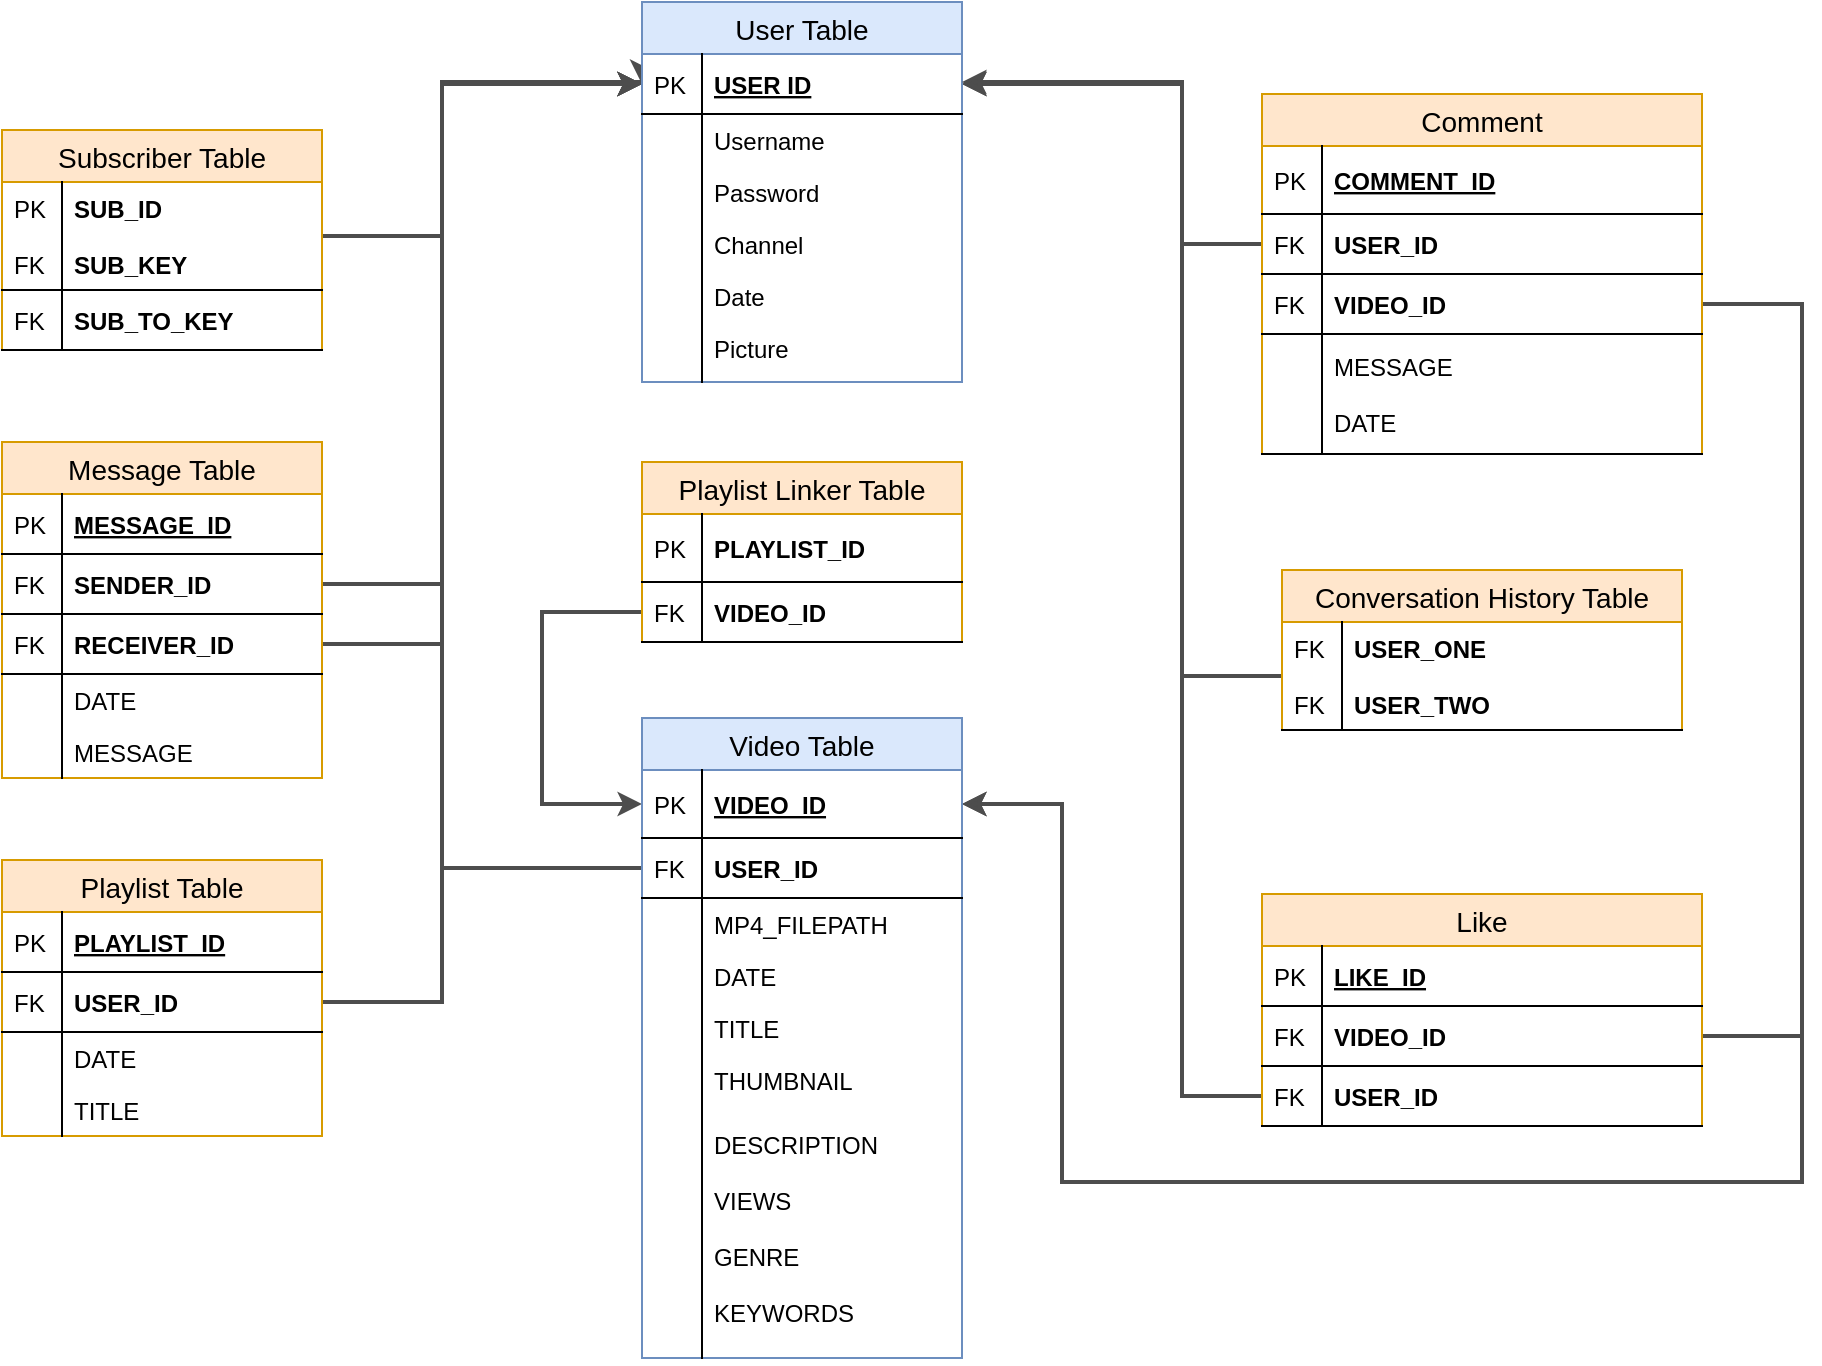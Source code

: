 <mxfile version="12.9.14" type="github">
  <diagram id="GVBNAt5z_RR89xEFtQZk" name="Page-1">
    <mxGraphModel dx="2272" dy="794" grid="1" gridSize="10" guides="1" tooltips="1" connect="1" arrows="1" fold="1" page="1" pageScale="1" pageWidth="850" pageHeight="1100" math="0" shadow="0">
      <root>
        <mxCell id="0" />
        <mxCell id="1" parent="0" />
        <mxCell id="QGnwpNtzlgSwknylTwxE-38" style="edgeStyle=orthogonalEdgeStyle;rounded=0;orthogonalLoop=1;jettySize=auto;html=1;exitX=0;exitY=0.5;exitDx=0;exitDy=0;fillColor=#dae8fc;strokeColor=#4D4D4D;strokeWidth=2;entryX=0;entryY=0.5;entryDx=0;entryDy=0;" parent="1" source="QGnwpNtzlgSwknylTwxE-36" target="QGnwpNtzlgSwknylTwxE-10" edge="1">
          <mxGeometry relative="1" as="geometry">
            <Array as="points">
              <mxPoint x="-10" y="563" />
              <mxPoint x="-10" y="171" />
            </Array>
            <mxPoint x="60" y="170" as="targetPoint" />
          </mxGeometry>
        </mxCell>
        <mxCell id="QGnwpNtzlgSwknylTwxE-90" style="edgeStyle=orthogonalEdgeStyle;rounded=0;orthogonalLoop=1;jettySize=auto;html=1;fillColor=#dae8fc;strokeColor=#4D4D4D;exitX=0;exitY=0.5;exitDx=0;exitDy=0;entryX=1;entryY=0.5;entryDx=0;entryDy=0;strokeWidth=2;" parent="1" source="QGnwpNtzlgSwknylTwxE-40" target="QGnwpNtzlgSwknylTwxE-10" edge="1">
          <mxGeometry relative="1" as="geometry">
            <mxPoint x="350" y="280" as="sourcePoint" />
            <mxPoint x="340" y="170" as="targetPoint" />
            <Array as="points">
              <mxPoint x="360" y="677" />
              <mxPoint x="360" y="171" />
            </Array>
          </mxGeometry>
        </mxCell>
        <mxCell id="QGnwpNtzlgSwknylTwxE-91" style="edgeStyle=orthogonalEdgeStyle;rounded=0;orthogonalLoop=1;jettySize=auto;html=1;fillColor=#dae8fc;strokeColor=#4D4D4D;entryX=1;entryY=0.5;entryDx=0;entryDy=0;strokeWidth=2;exitX=1;exitY=0.5;exitDx=0;exitDy=0;" parent="1" source="QGnwpNtzlgSwknylTwxE-52" target="QGnwpNtzlgSwknylTwxE-24" edge="1">
          <mxGeometry relative="1" as="geometry">
            <mxPoint x="720" y="721" as="sourcePoint" />
            <mxPoint x="345" y="610" as="targetPoint" />
            <Array as="points">
              <mxPoint x="670" y="647" />
              <mxPoint x="670" y="720" />
              <mxPoint x="300" y="720" />
              <mxPoint x="300" y="531" />
            </Array>
          </mxGeometry>
        </mxCell>
        <mxCell id="QGnwpNtzlgSwknylTwxE-92" style="edgeStyle=orthogonalEdgeStyle;rounded=0;orthogonalLoop=1;jettySize=auto;html=1;fillColor=#dae8fc;strokeColor=#4D4D4D;exitX=0;exitY=0.5;exitDx=0;exitDy=0;entryX=1;entryY=0.5;entryDx=0;entryDy=0;strokeWidth=2;" parent="1" source="QGnwpNtzlgSwknylTwxE-57" target="QGnwpNtzlgSwknylTwxE-10" edge="1">
          <mxGeometry relative="1" as="geometry">
            <mxPoint x="360" y="81" as="sourcePoint" />
            <mxPoint x="290" y="320" as="targetPoint" />
            <Array as="points">
              <mxPoint x="360" y="251" />
              <mxPoint x="360" y="171" />
            </Array>
          </mxGeometry>
        </mxCell>
        <mxCell id="QGnwpNtzlgSwknylTwxE-93" style="edgeStyle=orthogonalEdgeStyle;rounded=0;orthogonalLoop=1;jettySize=auto;html=1;fillColor=#dae8fc;strokeColor=#4D4D4D;entryX=1;entryY=0.5;entryDx=0;entryDy=0;exitX=1;exitY=0.5;exitDx=0;exitDy=0;strokeWidth=2;" parent="1" source="QGnwpNtzlgSwknylTwxE-59" target="QGnwpNtzlgSwknylTwxE-24" edge="1">
          <mxGeometry relative="1" as="geometry">
            <mxPoint x="670" y="230" as="sourcePoint" />
            <mxPoint x="330" y="490" as="targetPoint" />
            <Array as="points">
              <mxPoint x="670" y="281" />
              <mxPoint x="670" y="720" />
              <mxPoint x="300" y="720" />
              <mxPoint x="300" y="531" />
            </Array>
          </mxGeometry>
        </mxCell>
        <mxCell id="QGnwpNtzlgSwknylTwxE-94" style="edgeStyle=orthogonalEdgeStyle;rounded=0;orthogonalLoop=1;jettySize=auto;html=1;fillColor=#dae8fc;strokeColor=#4D4D4D;exitX=1;exitY=0.5;exitDx=0;exitDy=0;entryX=0;entryY=0.5;entryDx=0;entryDy=0;strokeWidth=2;" parent="1" source="QGnwpNtzlgSwknylTwxE-74" target="QGnwpNtzlgSwknylTwxE-10" edge="1">
          <mxGeometry relative="1" as="geometry">
            <mxPoint x="-120" y="140" as="sourcePoint" />
            <mxPoint y="230" as="targetPoint" />
            <Array as="points">
              <mxPoint x="-10" y="247" />
              <mxPoint x="-10" y="171" />
            </Array>
          </mxGeometry>
        </mxCell>
        <mxCell id="QGnwpNtzlgSwknylTwxE-112" style="edgeStyle=orthogonalEdgeStyle;rounded=0;orthogonalLoop=1;jettySize=auto;html=1;fillColor=#dae8fc;strokeColor=#4D4D4D;entryX=0;entryY=0.5;entryDx=0;entryDy=0;strokeWidth=2;exitX=1;exitY=0.5;exitDx=0;exitDy=0;" parent="1" source="QGnwpNtzlgSwknylTwxE-97" target="QGnwpNtzlgSwknylTwxE-10" edge="1">
          <mxGeometry relative="1" as="geometry">
            <mxPoint x="60" y="431" as="sourcePoint" />
            <mxPoint x="70" y="240" as="targetPoint" />
            <Array as="points">
              <mxPoint x="-10" y="421" />
              <mxPoint x="-10" y="171" />
            </Array>
          </mxGeometry>
        </mxCell>
        <mxCell id="QGnwpNtzlgSwknylTwxE-113" style="edgeStyle=orthogonalEdgeStyle;rounded=0;orthogonalLoop=1;jettySize=auto;html=1;fillColor=#dae8fc;strokeColor=#4D4D4D;exitX=1;exitY=0.5;exitDx=0;exitDy=0;entryX=0;entryY=0.5;entryDx=0;entryDy=0;strokeWidth=2;" parent="1" source="QGnwpNtzlgSwknylTwxE-109" target="QGnwpNtzlgSwknylTwxE-10" edge="1">
          <mxGeometry relative="1" as="geometry">
            <mxPoint x="-140" y="471" as="sourcePoint" />
            <mxPoint x="50" y="471" as="targetPoint" />
            <Array as="points">
              <mxPoint x="-10" y="451" />
              <mxPoint x="-10" y="171" />
            </Array>
          </mxGeometry>
        </mxCell>
        <mxCell id="h4KeGBUBh9jGxI_q90jP-15" style="edgeStyle=orthogonalEdgeStyle;rounded=0;orthogonalLoop=1;jettySize=auto;html=1;fillColor=#dae8fc;strokeColor=#4D4D4D;exitX=1;exitY=0.5;exitDx=0;exitDy=0;entryX=0;entryY=0.5;entryDx=0;entryDy=0;strokeWidth=2;" parent="1" source="h4KeGBUBh9jGxI_q90jP-7" target="QGnwpNtzlgSwknylTwxE-10" edge="1">
          <mxGeometry relative="1" as="geometry">
            <mxPoint x="30" y="670" as="sourcePoint" />
            <mxPoint x="-40" y="240" as="targetPoint" />
            <Array as="points">
              <mxPoint x="-10" y="630" />
              <mxPoint x="-10" y="170" />
            </Array>
          </mxGeometry>
        </mxCell>
        <mxCell id="QGnwpNtzlgSwknylTwxE-9" value="User Table" style="swimlane;fontStyle=0;childLayout=stackLayout;horizontal=1;startSize=26;fillColor=#dae8fc;horizontalStack=0;resizeParent=1;resizeParentMax=0;resizeLast=0;collapsible=1;marginBottom=0;swimlaneFillColor=#ffffff;align=center;fontSize=14;strokeColor=#6c8ebf;" parent="1" vertex="1">
          <mxGeometry x="90" y="130" width="160" height="190" as="geometry" />
        </mxCell>
        <mxCell id="QGnwpNtzlgSwknylTwxE-10" value="USER ID" style="shape=partialRectangle;top=0;left=0;right=0;bottom=1;align=left;verticalAlign=middle;fillColor=none;spacingLeft=34;spacingRight=4;overflow=hidden;rotatable=0;points=[[0,0.5],[1,0.5]];portConstraint=eastwest;dropTarget=0;fontStyle=5;fontSize=12;" parent="QGnwpNtzlgSwknylTwxE-9" vertex="1">
          <mxGeometry y="26" width="160" height="30" as="geometry" />
        </mxCell>
        <mxCell id="QGnwpNtzlgSwknylTwxE-11" value="PK" style="shape=partialRectangle;top=0;left=0;bottom=0;fillColor=none;align=left;verticalAlign=middle;spacingLeft=4;spacingRight=4;overflow=hidden;rotatable=0;points=[];portConstraint=eastwest;part=1;fontSize=12;" parent="QGnwpNtzlgSwknylTwxE-10" vertex="1" connectable="0">
          <mxGeometry width="30" height="30" as="geometry" />
        </mxCell>
        <mxCell id="QGnwpNtzlgSwknylTwxE-12" value="Username" style="shape=partialRectangle;top=0;left=0;right=0;bottom=0;align=left;verticalAlign=top;fillColor=none;spacingLeft=34;spacingRight=4;overflow=hidden;rotatable=0;points=[[0,0.5],[1,0.5]];portConstraint=eastwest;dropTarget=0;fontSize=12;" parent="QGnwpNtzlgSwknylTwxE-9" vertex="1">
          <mxGeometry y="56" width="160" height="26" as="geometry" />
        </mxCell>
        <mxCell id="QGnwpNtzlgSwknylTwxE-13" value="" style="shape=partialRectangle;top=0;left=0;bottom=0;fillColor=none;align=left;verticalAlign=top;spacingLeft=4;spacingRight=4;overflow=hidden;rotatable=0;points=[];portConstraint=eastwest;part=1;fontSize=12;" parent="QGnwpNtzlgSwknylTwxE-12" vertex="1" connectable="0">
          <mxGeometry width="30" height="26" as="geometry" />
        </mxCell>
        <mxCell id="QGnwpNtzlgSwknylTwxE-14" value="Password" style="shape=partialRectangle;top=0;left=0;right=0;bottom=0;align=left;verticalAlign=top;fillColor=none;spacingLeft=34;spacingRight=4;overflow=hidden;rotatable=0;points=[[0,0.5],[1,0.5]];portConstraint=eastwest;dropTarget=0;fontSize=12;" parent="QGnwpNtzlgSwknylTwxE-9" vertex="1">
          <mxGeometry y="82" width="160" height="26" as="geometry" />
        </mxCell>
        <mxCell id="QGnwpNtzlgSwknylTwxE-15" value="" style="shape=partialRectangle;top=0;left=0;bottom=0;fillColor=none;align=left;verticalAlign=top;spacingLeft=4;spacingRight=4;overflow=hidden;rotatable=0;points=[];portConstraint=eastwest;part=1;fontSize=12;" parent="QGnwpNtzlgSwknylTwxE-14" vertex="1" connectable="0">
          <mxGeometry width="30" height="26" as="geometry" />
        </mxCell>
        <mxCell id="QGnwpNtzlgSwknylTwxE-16" value="Channel" style="shape=partialRectangle;top=0;left=0;right=0;bottom=0;align=left;verticalAlign=top;fillColor=none;spacingLeft=34;spacingRight=4;overflow=hidden;rotatable=0;points=[[0,0.5],[1,0.5]];portConstraint=eastwest;dropTarget=0;fontSize=12;" parent="QGnwpNtzlgSwknylTwxE-9" vertex="1">
          <mxGeometry y="108" width="160" height="26" as="geometry" />
        </mxCell>
        <mxCell id="QGnwpNtzlgSwknylTwxE-17" value="" style="shape=partialRectangle;top=0;left=0;bottom=0;fillColor=none;align=left;verticalAlign=top;spacingLeft=4;spacingRight=4;overflow=hidden;rotatable=0;points=[];portConstraint=eastwest;part=1;fontSize=12;" parent="QGnwpNtzlgSwknylTwxE-16" vertex="1" connectable="0">
          <mxGeometry width="30" height="26" as="geometry" />
        </mxCell>
        <mxCell id="QGnwpNtzlgSwknylTwxE-20" value="Date" style="shape=partialRectangle;top=0;left=0;right=0;bottom=0;align=left;verticalAlign=top;fillColor=none;spacingLeft=34;spacingRight=4;overflow=hidden;rotatable=0;points=[[0,0.5],[1,0.5]];portConstraint=eastwest;dropTarget=0;fontSize=12;" parent="QGnwpNtzlgSwknylTwxE-9" vertex="1">
          <mxGeometry y="134" width="160" height="26" as="geometry" />
        </mxCell>
        <mxCell id="QGnwpNtzlgSwknylTwxE-21" value="" style="shape=partialRectangle;top=0;left=0;bottom=0;fillColor=none;align=left;verticalAlign=top;spacingLeft=4;spacingRight=4;overflow=hidden;rotatable=0;points=[];portConstraint=eastwest;part=1;fontSize=12;" parent="QGnwpNtzlgSwknylTwxE-20" vertex="1" connectable="0">
          <mxGeometry width="30" height="26" as="geometry" />
        </mxCell>
        <mxCell id="QGnwpNtzlgSwknylTwxE-18" value="Picture" style="shape=partialRectangle;top=0;left=0;right=0;bottom=0;align=left;verticalAlign=top;fillColor=none;spacingLeft=34;spacingRight=4;overflow=hidden;rotatable=0;points=[[0,0.5],[1,0.5]];portConstraint=eastwest;dropTarget=0;fontSize=12;" parent="QGnwpNtzlgSwknylTwxE-9" vertex="1">
          <mxGeometry y="160" width="160" height="30" as="geometry" />
        </mxCell>
        <mxCell id="QGnwpNtzlgSwknylTwxE-19" value="" style="shape=partialRectangle;top=0;left=0;bottom=0;fillColor=none;align=left;verticalAlign=top;spacingLeft=4;spacingRight=4;overflow=hidden;rotatable=0;points=[];portConstraint=eastwest;part=1;fontSize=12;" parent="QGnwpNtzlgSwknylTwxE-18" vertex="1" connectable="0">
          <mxGeometry width="30" height="30" as="geometry" />
        </mxCell>
        <mxCell id="XN7oKH9BT4lrTmOZy-ag-10" style="edgeStyle=orthogonalEdgeStyle;rounded=0;orthogonalLoop=1;jettySize=auto;html=1;fillColor=#dae8fc;strokeColor=#4D4D4D;exitX=0;exitY=0.5;exitDx=0;exitDy=0;strokeWidth=2;" edge="1" parent="1" source="XN7oKH9BT4lrTmOZy-ag-4">
          <mxGeometry relative="1" as="geometry">
            <mxPoint x="410" y="350" as="sourcePoint" />
            <mxPoint x="250" y="170" as="targetPoint" />
            <Array as="points">
              <mxPoint x="360" y="467" />
              <mxPoint x="360" y="170" />
            </Array>
          </mxGeometry>
        </mxCell>
        <mxCell id="XN7oKH9BT4lrTmOZy-ag-26" style="edgeStyle=orthogonalEdgeStyle;rounded=0;orthogonalLoop=1;jettySize=auto;html=1;fillColor=#dae8fc;strokeColor=#4D4D4D;exitX=0;exitY=0.5;exitDx=0;exitDy=0;strokeWidth=2;entryX=0;entryY=0.5;entryDx=0;entryDy=0;" edge="1" parent="1" source="XN7oKH9BT4lrTmOZy-ag-19" target="QGnwpNtzlgSwknylTwxE-24">
          <mxGeometry relative="1" as="geometry">
            <mxPoint x="60" y="520" as="sourcePoint" />
            <mxPoint x="80" y="70" as="targetPoint" />
            <Array as="points">
              <mxPoint x="40" y="435" />
              <mxPoint x="40" y="531" />
            </Array>
          </mxGeometry>
        </mxCell>
        <mxCell id="XN7oKH9BT4lrTmOZy-ag-16" value="Playlist Linker Table" style="swimlane;fontStyle=0;childLayout=stackLayout;horizontal=1;startSize=26;fillColor=#ffe6cc;horizontalStack=0;resizeParent=1;resizeParentMax=0;resizeLast=0;collapsible=1;marginBottom=0;swimlaneFillColor=#ffffff;align=center;fontSize=14;strokeColor=#d79b00;" vertex="1" parent="1">
          <mxGeometry x="90" y="360" width="160" height="90" as="geometry" />
        </mxCell>
        <mxCell id="XN7oKH9BT4lrTmOZy-ag-17" value="PLAYLIST_ID" style="shape=partialRectangle;top=0;left=0;right=0;bottom=1;align=left;verticalAlign=middle;fillColor=none;spacingLeft=34;spacingRight=4;overflow=hidden;rotatable=0;points=[[0,0.5],[1,0.5]];portConstraint=eastwest;dropTarget=0;fontStyle=1;fontSize=12;" vertex="1" parent="XN7oKH9BT4lrTmOZy-ag-16">
          <mxGeometry y="26" width="160" height="34" as="geometry" />
        </mxCell>
        <mxCell id="XN7oKH9BT4lrTmOZy-ag-18" value="PK" style="shape=partialRectangle;top=0;left=0;bottom=0;fillColor=none;align=left;verticalAlign=middle;spacingLeft=4;spacingRight=4;overflow=hidden;rotatable=0;points=[];portConstraint=eastwest;part=1;fontSize=12;" vertex="1" connectable="0" parent="XN7oKH9BT4lrTmOZy-ag-17">
          <mxGeometry width="30" height="34" as="geometry" />
        </mxCell>
        <mxCell id="XN7oKH9BT4lrTmOZy-ag-19" value="VIDEO_ID" style="shape=partialRectangle;top=0;left=0;right=0;bottom=1;align=left;verticalAlign=middle;fillColor=none;spacingLeft=34;spacingRight=4;overflow=hidden;rotatable=0;points=[[0,0.5],[1,0.5]];portConstraint=eastwest;dropTarget=0;fontStyle=1;fontSize=12;" vertex="1" parent="XN7oKH9BT4lrTmOZy-ag-16">
          <mxGeometry y="60" width="160" height="30" as="geometry" />
        </mxCell>
        <mxCell id="XN7oKH9BT4lrTmOZy-ag-20" value="FK" style="shape=partialRectangle;top=0;left=0;bottom=0;fillColor=none;align=left;verticalAlign=middle;spacingLeft=4;spacingRight=4;overflow=hidden;rotatable=0;points=[];portConstraint=eastwest;part=1;fontSize=12;" vertex="1" connectable="0" parent="XN7oKH9BT4lrTmOZy-ag-19">
          <mxGeometry width="30" height="30" as="geometry" />
        </mxCell>
        <mxCell id="QGnwpNtzlgSwknylTwxE-23" value="Video Table" style="swimlane;fontStyle=0;childLayout=stackLayout;horizontal=1;startSize=26;fillColor=#dae8fc;horizontalStack=0;resizeParent=1;resizeParentMax=0;resizeLast=0;collapsible=1;marginBottom=0;swimlaneFillColor=#ffffff;align=center;fontSize=14;strokeColor=#6c8ebf;" parent="1" vertex="1">
          <mxGeometry x="90" y="488" width="160" height="320" as="geometry" />
        </mxCell>
        <mxCell id="QGnwpNtzlgSwknylTwxE-24" value="VIDEO_ID" style="shape=partialRectangle;top=0;left=0;right=0;bottom=1;align=left;verticalAlign=middle;fillColor=none;spacingLeft=34;spacingRight=4;overflow=hidden;rotatable=0;points=[[0,0.5],[1,0.5]];portConstraint=eastwest;dropTarget=0;fontStyle=5;fontSize=12;" parent="QGnwpNtzlgSwknylTwxE-23" vertex="1">
          <mxGeometry y="26" width="160" height="34" as="geometry" />
        </mxCell>
        <mxCell id="QGnwpNtzlgSwknylTwxE-25" value="PK" style="shape=partialRectangle;top=0;left=0;bottom=0;fillColor=none;align=left;verticalAlign=middle;spacingLeft=4;spacingRight=4;overflow=hidden;rotatable=0;points=[];portConstraint=eastwest;part=1;fontSize=12;" parent="QGnwpNtzlgSwknylTwxE-24" vertex="1" connectable="0">
          <mxGeometry width="30" height="34" as="geometry" />
        </mxCell>
        <mxCell id="QGnwpNtzlgSwknylTwxE-36" value="USER_ID" style="shape=partialRectangle;top=0;left=0;right=0;bottom=1;align=left;verticalAlign=middle;fillColor=none;spacingLeft=34;spacingRight=4;overflow=hidden;rotatable=0;points=[[0,0.5],[1,0.5]];portConstraint=eastwest;dropTarget=0;fontStyle=1;fontSize=12;" parent="QGnwpNtzlgSwknylTwxE-23" vertex="1">
          <mxGeometry y="60" width="160" height="30" as="geometry" />
        </mxCell>
        <mxCell id="QGnwpNtzlgSwknylTwxE-37" value="FK" style="shape=partialRectangle;top=0;left=0;bottom=0;fillColor=none;align=left;verticalAlign=middle;spacingLeft=4;spacingRight=4;overflow=hidden;rotatable=0;points=[];portConstraint=eastwest;part=1;fontSize=12;" parent="QGnwpNtzlgSwknylTwxE-36" vertex="1" connectable="0">
          <mxGeometry width="30" height="30" as="geometry" />
        </mxCell>
        <mxCell id="QGnwpNtzlgSwknylTwxE-26" value="MP4_FILEPATH" style="shape=partialRectangle;top=0;left=0;right=0;bottom=0;align=left;verticalAlign=top;fillColor=none;spacingLeft=34;spacingRight=4;overflow=hidden;rotatable=0;points=[[0,0.5],[1,0.5]];portConstraint=eastwest;dropTarget=0;fontSize=12;" parent="QGnwpNtzlgSwknylTwxE-23" vertex="1">
          <mxGeometry y="90" width="160" height="26" as="geometry" />
        </mxCell>
        <mxCell id="QGnwpNtzlgSwknylTwxE-27" value="" style="shape=partialRectangle;top=0;left=0;bottom=0;fillColor=none;align=left;verticalAlign=top;spacingLeft=4;spacingRight=4;overflow=hidden;rotatable=0;points=[];portConstraint=eastwest;part=1;fontSize=12;" parent="QGnwpNtzlgSwknylTwxE-26" vertex="1" connectable="0">
          <mxGeometry width="30" height="26" as="geometry" />
        </mxCell>
        <mxCell id="QGnwpNtzlgSwknylTwxE-28" value="DATE" style="shape=partialRectangle;top=0;left=0;right=0;bottom=0;align=left;verticalAlign=top;fillColor=none;spacingLeft=34;spacingRight=4;overflow=hidden;rotatable=0;points=[[0,0.5],[1,0.5]];portConstraint=eastwest;dropTarget=0;fontSize=12;" parent="QGnwpNtzlgSwknylTwxE-23" vertex="1">
          <mxGeometry y="116" width="160" height="26" as="geometry" />
        </mxCell>
        <mxCell id="QGnwpNtzlgSwknylTwxE-29" value="" style="shape=partialRectangle;top=0;left=0;bottom=0;fillColor=none;align=left;verticalAlign=top;spacingLeft=4;spacingRight=4;overflow=hidden;rotatable=0;points=[];portConstraint=eastwest;part=1;fontSize=12;" parent="QGnwpNtzlgSwknylTwxE-28" vertex="1" connectable="0">
          <mxGeometry width="30" height="26" as="geometry" />
        </mxCell>
        <mxCell id="QGnwpNtzlgSwknylTwxE-30" value="TITLE" style="shape=partialRectangle;top=0;left=0;right=0;bottom=0;align=left;verticalAlign=top;fillColor=none;spacingLeft=34;spacingRight=4;overflow=hidden;rotatable=0;points=[[0,0.5],[1,0.5]];portConstraint=eastwest;dropTarget=0;fontSize=12;" parent="QGnwpNtzlgSwknylTwxE-23" vertex="1">
          <mxGeometry y="142" width="160" height="26" as="geometry" />
        </mxCell>
        <mxCell id="QGnwpNtzlgSwknylTwxE-31" value="" style="shape=partialRectangle;top=0;left=0;bottom=0;fillColor=none;align=left;verticalAlign=top;spacingLeft=4;spacingRight=4;overflow=hidden;rotatable=0;points=[];portConstraint=eastwest;part=1;fontSize=12;" parent="QGnwpNtzlgSwknylTwxE-30" vertex="1" connectable="0">
          <mxGeometry width="30" height="26" as="geometry" />
        </mxCell>
        <mxCell id="QGnwpNtzlgSwknylTwxE-32" value="THUMBNAIL" style="shape=partialRectangle;top=0;left=0;right=0;bottom=0;align=left;verticalAlign=top;fillColor=none;spacingLeft=34;spacingRight=4;overflow=hidden;rotatable=0;points=[[0,0.5],[1,0.5]];portConstraint=eastwest;dropTarget=0;fontSize=12;" parent="QGnwpNtzlgSwknylTwxE-23" vertex="1">
          <mxGeometry y="168" width="160" height="32" as="geometry" />
        </mxCell>
        <mxCell id="QGnwpNtzlgSwknylTwxE-33" value="" style="shape=partialRectangle;top=0;left=0;bottom=0;fillColor=none;align=left;verticalAlign=top;spacingLeft=4;spacingRight=4;overflow=hidden;rotatable=0;points=[];portConstraint=eastwest;part=1;fontSize=12;" parent="QGnwpNtzlgSwknylTwxE-32" vertex="1" connectable="0">
          <mxGeometry width="30" height="32" as="geometry" />
        </mxCell>
        <mxCell id="Jvdqh0C0hi6GINbbdIYT-8" value="DESCRIPTION&#xa;&#xa;VIEWS&#xa;&#xa;GENRE&#xa;&#xa;KEYWORDS" style="shape=partialRectangle;top=0;left=0;right=0;bottom=0;align=left;verticalAlign=top;fillColor=none;spacingLeft=34;spacingRight=4;overflow=hidden;rotatable=0;points=[[0,0.5],[1,0.5]];portConstraint=eastwest;dropTarget=0;fontSize=12;" parent="QGnwpNtzlgSwknylTwxE-23" vertex="1">
          <mxGeometry y="200" width="160" height="120" as="geometry" />
        </mxCell>
        <mxCell id="Jvdqh0C0hi6GINbbdIYT-9" value="" style="shape=partialRectangle;top=0;left=0;bottom=0;fillColor=none;align=left;verticalAlign=top;spacingLeft=4;spacingRight=4;overflow=hidden;rotatable=0;points=[];portConstraint=eastwest;part=1;fontSize=12;" parent="Jvdqh0C0hi6GINbbdIYT-8" vertex="1" connectable="0">
          <mxGeometry width="30" height="120.0" as="geometry" />
        </mxCell>
        <mxCell id="QGnwpNtzlgSwknylTwxE-73" value="Subscriber Table" style="swimlane;fontStyle=0;childLayout=stackLayout;horizontal=1;startSize=26;fillColor=#ffe6cc;horizontalStack=0;resizeParent=1;resizeParentMax=0;resizeLast=0;collapsible=1;marginBottom=0;swimlaneFillColor=#ffffff;align=center;fontSize=14;strokeColor=#d79b00;" parent="1" vertex="1">
          <mxGeometry x="-230" y="194" width="160" height="110" as="geometry" />
        </mxCell>
        <mxCell id="QGnwpNtzlgSwknylTwxE-74" value="SUB_ID&#xa;&#xa;SUB_KEY" style="shape=partialRectangle;top=0;left=0;right=0;bottom=1;align=left;verticalAlign=middle;fillColor=none;spacingLeft=34;spacingRight=4;overflow=hidden;rotatable=0;points=[[0,0.5],[1,0.5]];portConstraint=eastwest;dropTarget=0;fontStyle=1;fontSize=12;" parent="QGnwpNtzlgSwknylTwxE-73" vertex="1">
          <mxGeometry y="26" width="160" height="54" as="geometry" />
        </mxCell>
        <mxCell id="QGnwpNtzlgSwknylTwxE-75" value="PK&#xa;&#xa;FK" style="shape=partialRectangle;top=0;left=0;bottom=0;fillColor=none;align=left;verticalAlign=middle;spacingLeft=4;spacingRight=4;overflow=hidden;rotatable=0;points=[];portConstraint=eastwest;part=1;fontSize=12;" parent="QGnwpNtzlgSwknylTwxE-74" vertex="1" connectable="0">
          <mxGeometry width="30" height="54" as="geometry" />
        </mxCell>
        <mxCell id="QGnwpNtzlgSwknylTwxE-86" value="SUB_TO_KEY" style="shape=partialRectangle;top=0;left=0;right=0;bottom=1;align=left;verticalAlign=middle;fillColor=none;spacingLeft=34;spacingRight=4;overflow=hidden;rotatable=0;points=[[0,0.5],[1,0.5]];portConstraint=eastwest;dropTarget=0;fontStyle=1;fontSize=12;" parent="QGnwpNtzlgSwknylTwxE-73" vertex="1">
          <mxGeometry y="80" width="160" height="30" as="geometry" />
        </mxCell>
        <mxCell id="QGnwpNtzlgSwknylTwxE-87" value="FK" style="shape=partialRectangle;top=0;left=0;bottom=0;fillColor=none;align=left;verticalAlign=middle;spacingLeft=4;spacingRight=4;overflow=hidden;rotatable=0;points=[];portConstraint=eastwest;part=1;fontSize=12;" parent="QGnwpNtzlgSwknylTwxE-86" vertex="1" connectable="0">
          <mxGeometry width="30" height="30" as="geometry" />
        </mxCell>
        <mxCell id="QGnwpNtzlgSwknylTwxE-96" value="Message Table" style="swimlane;fontStyle=0;childLayout=stackLayout;horizontal=1;startSize=26;fillColor=#ffe6cc;horizontalStack=0;resizeParent=1;resizeParentMax=0;resizeLast=0;collapsible=1;marginBottom=0;swimlaneFillColor=#ffffff;align=center;fontSize=14;strokeColor=#d79b00;" parent="1" vertex="1">
          <mxGeometry x="-230" y="350" width="160" height="168" as="geometry">
            <mxRectangle x="-400" y="400" width="130" height="26" as="alternateBounds" />
          </mxGeometry>
        </mxCell>
        <mxCell id="h4KeGBUBh9jGxI_q90jP-2" value="MESSAGE_ID" style="shape=partialRectangle;top=0;left=0;right=0;bottom=1;align=left;verticalAlign=middle;fillColor=none;spacingLeft=34;spacingRight=4;overflow=hidden;rotatable=0;points=[[0,0.5],[1,0.5]];portConstraint=eastwest;dropTarget=0;fontStyle=5;fontSize=12;" parent="QGnwpNtzlgSwknylTwxE-96" vertex="1">
          <mxGeometry y="26" width="160" height="30" as="geometry" />
        </mxCell>
        <mxCell id="h4KeGBUBh9jGxI_q90jP-3" value="PK" style="shape=partialRectangle;top=0;left=0;bottom=0;fillColor=none;align=left;verticalAlign=middle;spacingLeft=4;spacingRight=4;overflow=hidden;rotatable=0;points=[];portConstraint=eastwest;part=1;fontSize=12;" parent="h4KeGBUBh9jGxI_q90jP-2" vertex="1" connectable="0">
          <mxGeometry width="30" height="30" as="geometry" />
        </mxCell>
        <mxCell id="QGnwpNtzlgSwknylTwxE-97" value="SENDER_ID" style="shape=partialRectangle;top=0;left=0;right=0;bottom=1;align=left;verticalAlign=middle;fillColor=none;spacingLeft=34;spacingRight=4;overflow=hidden;rotatable=0;points=[[0,0.5],[1,0.5]];portConstraint=eastwest;dropTarget=0;fontStyle=1;fontSize=12;" parent="QGnwpNtzlgSwknylTwxE-96" vertex="1">
          <mxGeometry y="56" width="160" height="30" as="geometry" />
        </mxCell>
        <mxCell id="QGnwpNtzlgSwknylTwxE-98" value="FK" style="shape=partialRectangle;top=0;left=0;bottom=0;fillColor=none;align=left;verticalAlign=middle;spacingLeft=4;spacingRight=4;overflow=hidden;rotatable=0;points=[];portConstraint=eastwest;part=1;fontSize=12;" parent="QGnwpNtzlgSwknylTwxE-97" vertex="1" connectable="0">
          <mxGeometry width="30" height="30" as="geometry" />
        </mxCell>
        <mxCell id="QGnwpNtzlgSwknylTwxE-109" value="RECEIVER_ID" style="shape=partialRectangle;top=0;left=0;right=0;bottom=1;align=left;verticalAlign=middle;fillColor=none;spacingLeft=34;spacingRight=4;overflow=hidden;rotatable=0;points=[[0,0.5],[1,0.5]];portConstraint=eastwest;dropTarget=0;fontStyle=1;fontSize=12;" parent="QGnwpNtzlgSwknylTwxE-96" vertex="1">
          <mxGeometry y="86" width="160" height="30" as="geometry" />
        </mxCell>
        <mxCell id="QGnwpNtzlgSwknylTwxE-110" value="FK" style="shape=partialRectangle;top=0;left=0;bottom=0;fillColor=none;align=left;verticalAlign=middle;spacingLeft=4;spacingRight=4;overflow=hidden;rotatable=0;points=[];portConstraint=eastwest;part=1;fontSize=12;" parent="QGnwpNtzlgSwknylTwxE-109" vertex="1" connectable="0">
          <mxGeometry width="30" height="30" as="geometry" />
        </mxCell>
        <mxCell id="QGnwpNtzlgSwknylTwxE-99" value="DATE" style="shape=partialRectangle;top=0;left=0;right=0;bottom=0;align=left;verticalAlign=top;fillColor=none;spacingLeft=34;spacingRight=4;overflow=hidden;rotatable=0;points=[[0,0.5],[1,0.5]];portConstraint=eastwest;dropTarget=0;fontSize=12;" parent="QGnwpNtzlgSwknylTwxE-96" vertex="1">
          <mxGeometry y="116" width="160" height="26" as="geometry" />
        </mxCell>
        <mxCell id="QGnwpNtzlgSwknylTwxE-100" value="" style="shape=partialRectangle;top=0;left=0;bottom=0;fillColor=none;align=left;verticalAlign=top;spacingLeft=4;spacingRight=4;overflow=hidden;rotatable=0;points=[];portConstraint=eastwest;part=1;fontSize=12;" parent="QGnwpNtzlgSwknylTwxE-99" vertex="1" connectable="0">
          <mxGeometry width="30" height="26" as="geometry" />
        </mxCell>
        <mxCell id="QGnwpNtzlgSwknylTwxE-101" value="MESSAGE" style="shape=partialRectangle;top=0;left=0;right=0;bottom=0;align=left;verticalAlign=top;fillColor=none;spacingLeft=34;spacingRight=4;overflow=hidden;rotatable=0;points=[[0,0.5],[1,0.5]];portConstraint=eastwest;dropTarget=0;fontSize=12;" parent="QGnwpNtzlgSwknylTwxE-96" vertex="1">
          <mxGeometry y="142" width="160" height="26" as="geometry" />
        </mxCell>
        <mxCell id="QGnwpNtzlgSwknylTwxE-102" value="" style="shape=partialRectangle;top=0;left=0;bottom=0;fillColor=none;align=left;verticalAlign=top;spacingLeft=4;spacingRight=4;overflow=hidden;rotatable=0;points=[];portConstraint=eastwest;part=1;fontSize=12;" parent="QGnwpNtzlgSwknylTwxE-101" vertex="1" connectable="0">
          <mxGeometry width="30" height="26" as="geometry" />
        </mxCell>
        <mxCell id="h4KeGBUBh9jGxI_q90jP-4" value="Playlist Table" style="swimlane;fontStyle=0;childLayout=stackLayout;horizontal=1;startSize=26;fillColor=#ffe6cc;horizontalStack=0;resizeParent=1;resizeParentMax=0;resizeLast=0;collapsible=1;marginBottom=0;swimlaneFillColor=#ffffff;align=center;fontSize=14;strokeColor=#d79b00;" parent="1" vertex="1">
          <mxGeometry x="-230" y="559" width="160" height="138" as="geometry">
            <mxRectangle x="-400" y="400" width="130" height="26" as="alternateBounds" />
          </mxGeometry>
        </mxCell>
        <mxCell id="h4KeGBUBh9jGxI_q90jP-5" value="PLAYLIST_ID" style="shape=partialRectangle;top=0;left=0;right=0;bottom=1;align=left;verticalAlign=middle;fillColor=none;spacingLeft=34;spacingRight=4;overflow=hidden;rotatable=0;points=[[0,0.5],[1,0.5]];portConstraint=eastwest;dropTarget=0;fontStyle=5;fontSize=12;" parent="h4KeGBUBh9jGxI_q90jP-4" vertex="1">
          <mxGeometry y="26" width="160" height="30" as="geometry" />
        </mxCell>
        <mxCell id="h4KeGBUBh9jGxI_q90jP-6" value="PK" style="shape=partialRectangle;top=0;left=0;bottom=0;fillColor=none;align=left;verticalAlign=middle;spacingLeft=4;spacingRight=4;overflow=hidden;rotatable=0;points=[];portConstraint=eastwest;part=1;fontSize=12;" parent="h4KeGBUBh9jGxI_q90jP-5" vertex="1" connectable="0">
          <mxGeometry width="30" height="30" as="geometry" />
        </mxCell>
        <mxCell id="h4KeGBUBh9jGxI_q90jP-7" value="USER_ID" style="shape=partialRectangle;top=0;left=0;right=0;bottom=1;align=left;verticalAlign=middle;fillColor=none;spacingLeft=34;spacingRight=4;overflow=hidden;rotatable=0;points=[[0,0.5],[1,0.5]];portConstraint=eastwest;dropTarget=0;fontStyle=1;fontSize=12;" parent="h4KeGBUBh9jGxI_q90jP-4" vertex="1">
          <mxGeometry y="56" width="160" height="30" as="geometry" />
        </mxCell>
        <mxCell id="h4KeGBUBh9jGxI_q90jP-8" value="FK" style="shape=partialRectangle;top=0;left=0;bottom=0;fillColor=none;align=left;verticalAlign=middle;spacingLeft=4;spacingRight=4;overflow=hidden;rotatable=0;points=[];portConstraint=eastwest;part=1;fontSize=12;" parent="h4KeGBUBh9jGxI_q90jP-7" vertex="1" connectable="0">
          <mxGeometry width="30" height="30" as="geometry" />
        </mxCell>
        <mxCell id="h4KeGBUBh9jGxI_q90jP-11" value="DATE" style="shape=partialRectangle;top=0;left=0;right=0;bottom=0;align=left;verticalAlign=top;fillColor=none;spacingLeft=34;spacingRight=4;overflow=hidden;rotatable=0;points=[[0,0.5],[1,0.5]];portConstraint=eastwest;dropTarget=0;fontSize=12;" parent="h4KeGBUBh9jGxI_q90jP-4" vertex="1">
          <mxGeometry y="86" width="160" height="26" as="geometry" />
        </mxCell>
        <mxCell id="h4KeGBUBh9jGxI_q90jP-12" value="" style="shape=partialRectangle;top=0;left=0;bottom=0;fillColor=none;align=left;verticalAlign=top;spacingLeft=4;spacingRight=4;overflow=hidden;rotatable=0;points=[];portConstraint=eastwest;part=1;fontSize=12;" parent="h4KeGBUBh9jGxI_q90jP-11" vertex="1" connectable="0">
          <mxGeometry width="30" height="26" as="geometry" />
        </mxCell>
        <mxCell id="Jvdqh0C0hi6GINbbdIYT-1" value="TITLE" style="shape=partialRectangle;top=0;left=0;right=0;bottom=0;align=left;verticalAlign=top;fillColor=none;spacingLeft=34;spacingRight=4;overflow=hidden;rotatable=0;points=[[0,0.5],[1,0.5]];portConstraint=eastwest;dropTarget=0;fontSize=12;" parent="h4KeGBUBh9jGxI_q90jP-4" vertex="1">
          <mxGeometry y="112" width="160" height="26" as="geometry" />
        </mxCell>
        <mxCell id="Jvdqh0C0hi6GINbbdIYT-2" value="" style="shape=partialRectangle;top=0;left=0;bottom=0;fillColor=none;align=left;verticalAlign=top;spacingLeft=4;spacingRight=4;overflow=hidden;rotatable=0;points=[];portConstraint=eastwest;part=1;fontSize=12;" parent="Jvdqh0C0hi6GINbbdIYT-1" vertex="1" connectable="0">
          <mxGeometry width="30" height="26" as="geometry" />
        </mxCell>
        <object label="Comment" id="QGnwpNtzlgSwknylTwxE-56">
          <mxCell style="swimlane;fontStyle=0;childLayout=stackLayout;horizontal=1;startSize=26;fillColor=#ffe6cc;horizontalStack=0;resizeParent=1;resizeParentMax=0;resizeLast=0;collapsible=1;marginBottom=0;swimlaneFillColor=#ffffff;align=center;fontSize=14;strokeColor=#d79b00;" parent="1" vertex="1">
            <mxGeometry x="400" y="176" width="220" height="180" as="geometry" />
          </mxCell>
        </object>
        <mxCell id="QGnwpNtzlgSwknylTwxE-61" value="COMMENT_ID" style="shape=partialRectangle;top=0;left=0;right=0;bottom=1;align=left;verticalAlign=middle;fillColor=none;spacingLeft=34;spacingRight=4;overflow=hidden;rotatable=0;points=[[0,0.5],[1,0.5]];portConstraint=eastwest;dropTarget=0;fontStyle=5;fontSize=12;" parent="QGnwpNtzlgSwknylTwxE-56" vertex="1">
          <mxGeometry y="26" width="220" height="34" as="geometry" />
        </mxCell>
        <mxCell id="QGnwpNtzlgSwknylTwxE-62" value="PK" style="shape=partialRectangle;top=0;left=0;bottom=0;fillColor=none;align=left;verticalAlign=middle;spacingLeft=4;spacingRight=4;overflow=hidden;rotatable=0;points=[];portConstraint=eastwest;part=1;fontSize=12;" parent="QGnwpNtzlgSwknylTwxE-61" vertex="1" connectable="0">
          <mxGeometry width="30" height="34" as="geometry" />
        </mxCell>
        <mxCell id="QGnwpNtzlgSwknylTwxE-57" value="USER_ID" style="shape=partialRectangle;top=0;left=0;right=0;bottom=1;align=left;verticalAlign=middle;fillColor=none;spacingLeft=34;spacingRight=4;overflow=hidden;rotatable=0;points=[[0,0.5],[1,0.5]];portConstraint=eastwest;dropTarget=0;fontStyle=1;fontSize=12;" parent="QGnwpNtzlgSwknylTwxE-56" vertex="1">
          <mxGeometry y="60" width="220" height="30" as="geometry" />
        </mxCell>
        <mxCell id="QGnwpNtzlgSwknylTwxE-58" value="FK" style="shape=partialRectangle;top=0;left=0;bottom=0;fillColor=none;align=left;verticalAlign=middle;spacingLeft=4;spacingRight=4;overflow=hidden;rotatable=0;points=[];portConstraint=eastwest;part=1;fontSize=12;" parent="QGnwpNtzlgSwknylTwxE-57" vertex="1" connectable="0">
          <mxGeometry width="30" height="30" as="geometry" />
        </mxCell>
        <mxCell id="QGnwpNtzlgSwknylTwxE-59" value="VIDEO_ID" style="shape=partialRectangle;top=0;left=0;right=0;bottom=1;align=left;verticalAlign=middle;fillColor=none;spacingLeft=34;spacingRight=4;overflow=hidden;rotatable=0;points=[[0,0.5],[1,0.5]];portConstraint=eastwest;dropTarget=0;fontStyle=1;fontSize=12;" parent="QGnwpNtzlgSwknylTwxE-56" vertex="1">
          <mxGeometry y="90" width="220" height="30" as="geometry" />
        </mxCell>
        <mxCell id="QGnwpNtzlgSwknylTwxE-60" value="FK" style="shape=partialRectangle;top=0;left=0;bottom=0;fillColor=none;align=left;verticalAlign=middle;spacingLeft=4;spacingRight=4;overflow=hidden;rotatable=0;points=[];portConstraint=eastwest;part=1;fontSize=12;" parent="QGnwpNtzlgSwknylTwxE-59" vertex="1" connectable="0">
          <mxGeometry width="30" height="30" as="geometry" />
        </mxCell>
        <mxCell id="QGnwpNtzlgSwknylTwxE-71" value="MESSAGE&#xa;&#xa;DATE" style="shape=partialRectangle;top=0;left=0;right=0;bottom=1;align=left;verticalAlign=middle;fillColor=none;spacingLeft=34;spacingRight=4;overflow=hidden;rotatable=0;points=[[0,0.5],[1,0.5]];portConstraint=eastwest;dropTarget=0;fontStyle=0;fontSize=12;" parent="QGnwpNtzlgSwknylTwxE-56" vertex="1">
          <mxGeometry y="120" width="220" height="60" as="geometry" />
        </mxCell>
        <mxCell id="QGnwpNtzlgSwknylTwxE-72" value="" style="shape=partialRectangle;top=0;left=0;bottom=0;fillColor=none;align=left;verticalAlign=middle;spacingLeft=4;spacingRight=4;overflow=hidden;rotatable=0;points=[];portConstraint=eastwest;part=1;fontSize=12;" parent="QGnwpNtzlgSwknylTwxE-71" vertex="1" connectable="0">
          <mxGeometry width="30" height="60" as="geometry" />
        </mxCell>
        <mxCell id="QGnwpNtzlgSwknylTwxE-39" value="Like" style="swimlane;fontStyle=0;childLayout=stackLayout;horizontal=1;startSize=26;fillColor=#ffe6cc;horizontalStack=0;resizeParent=1;resizeParentMax=0;resizeLast=0;collapsible=1;marginBottom=0;swimlaneFillColor=#ffffff;align=center;fontSize=14;strokeColor=#d79b00;" parent="1" vertex="1">
          <mxGeometry x="400" y="576" width="220" height="116" as="geometry" />
        </mxCell>
        <mxCell id="QGnwpNtzlgSwknylTwxE-54" value="LIKE_ID" style="shape=partialRectangle;top=0;left=0;right=0;bottom=1;align=left;verticalAlign=middle;fillColor=none;spacingLeft=34;spacingRight=4;overflow=hidden;rotatable=0;points=[[0,0.5],[1,0.5]];portConstraint=eastwest;dropTarget=0;fontStyle=5;fontSize=12;" parent="QGnwpNtzlgSwknylTwxE-39" vertex="1">
          <mxGeometry y="26" width="220" height="30" as="geometry" />
        </mxCell>
        <mxCell id="QGnwpNtzlgSwknylTwxE-55" value="PK" style="shape=partialRectangle;top=0;left=0;bottom=0;fillColor=none;align=left;verticalAlign=middle;spacingLeft=4;spacingRight=4;overflow=hidden;rotatable=0;points=[];portConstraint=eastwest;part=1;fontSize=12;" parent="QGnwpNtzlgSwknylTwxE-54" vertex="1" connectable="0">
          <mxGeometry width="30" height="30" as="geometry" />
        </mxCell>
        <mxCell id="QGnwpNtzlgSwknylTwxE-52" value="VIDEO_ID" style="shape=partialRectangle;top=0;left=0;right=0;bottom=1;align=left;verticalAlign=middle;fillColor=none;spacingLeft=34;spacingRight=4;overflow=hidden;rotatable=0;points=[[0,0.5],[1,0.5]];portConstraint=eastwest;dropTarget=0;fontStyle=1;fontSize=12;" parent="QGnwpNtzlgSwknylTwxE-39" vertex="1">
          <mxGeometry y="56" width="220" height="30" as="geometry" />
        </mxCell>
        <mxCell id="QGnwpNtzlgSwknylTwxE-53" value="FK" style="shape=partialRectangle;top=0;left=0;bottom=0;fillColor=none;align=left;verticalAlign=middle;spacingLeft=4;spacingRight=4;overflow=hidden;rotatable=0;points=[];portConstraint=eastwest;part=1;fontSize=12;" parent="QGnwpNtzlgSwknylTwxE-52" vertex="1" connectable="0">
          <mxGeometry width="30" height="30" as="geometry" />
        </mxCell>
        <mxCell id="QGnwpNtzlgSwknylTwxE-40" value="USER_ID" style="shape=partialRectangle;top=0;left=0;right=0;bottom=1;align=left;verticalAlign=middle;fillColor=none;spacingLeft=34;spacingRight=4;overflow=hidden;rotatable=0;points=[[0,0.5],[1,0.5]];portConstraint=eastwest;dropTarget=0;fontStyle=1;fontSize=12;" parent="QGnwpNtzlgSwknylTwxE-39" vertex="1">
          <mxGeometry y="86" width="220" height="30" as="geometry" />
        </mxCell>
        <mxCell id="QGnwpNtzlgSwknylTwxE-41" value="FK" style="shape=partialRectangle;top=0;left=0;bottom=0;fillColor=none;align=left;verticalAlign=middle;spacingLeft=4;spacingRight=4;overflow=hidden;rotatable=0;points=[];portConstraint=eastwest;part=1;fontSize=12;" parent="QGnwpNtzlgSwknylTwxE-40" vertex="1" connectable="0">
          <mxGeometry width="30" height="30" as="geometry" />
        </mxCell>
        <mxCell id="XN7oKH9BT4lrTmOZy-ag-3" value="Conversation History Table" style="swimlane;fontStyle=0;childLayout=stackLayout;horizontal=1;startSize=26;fillColor=#ffe6cc;horizontalStack=0;resizeParent=1;resizeParentMax=0;resizeLast=0;collapsible=1;marginBottom=0;swimlaneFillColor=#ffffff;align=center;fontSize=14;strokeColor=#d79b00;" vertex="1" parent="1">
          <mxGeometry x="410" y="414" width="200" height="80" as="geometry" />
        </mxCell>
        <mxCell id="XN7oKH9BT4lrTmOZy-ag-4" value="USER_ONE&#xa;&#xa;USER_TWO" style="shape=partialRectangle;top=0;left=0;right=0;bottom=1;align=left;verticalAlign=middle;fillColor=none;spacingLeft=34;spacingRight=4;overflow=hidden;rotatable=0;points=[[0,0.5],[1,0.5]];portConstraint=eastwest;dropTarget=0;fontStyle=1;fontSize=12;" vertex="1" parent="XN7oKH9BT4lrTmOZy-ag-3">
          <mxGeometry y="26" width="200" height="54" as="geometry" />
        </mxCell>
        <mxCell id="XN7oKH9BT4lrTmOZy-ag-5" value="FK&#xa;&#xa;FK" style="shape=partialRectangle;top=0;left=0;bottom=0;fillColor=none;align=left;verticalAlign=middle;spacingLeft=4;spacingRight=4;overflow=hidden;rotatable=0;points=[];portConstraint=eastwest;part=1;fontSize=12;" vertex="1" connectable="0" parent="XN7oKH9BT4lrTmOZy-ag-4">
          <mxGeometry width="30" height="54" as="geometry" />
        </mxCell>
      </root>
    </mxGraphModel>
  </diagram>
</mxfile>
